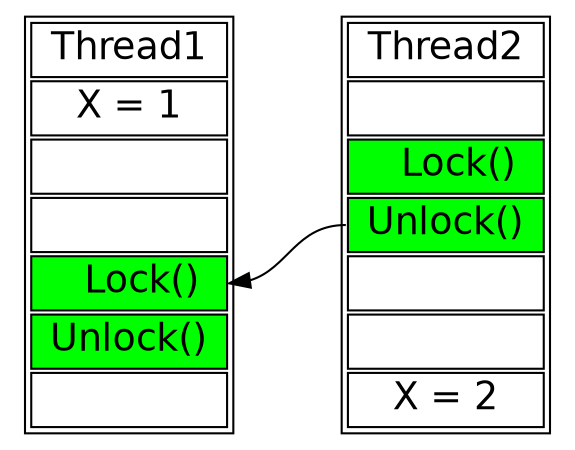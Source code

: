 digraph exa1 {
  rankdir="LR"
  node [shape=plaintext fontname="Helvetica" rankdir="LR" labeljust="r" fontsize=18 ];
   T1  [label=<<TABLE BGCOLOR="white">  
      <tr>  <td port="0"> Thread1 </td> </tr> 
      <tr>  <td> X = 1 </td> </tr> 
      <tr>  <td >   </td> </tr> 
      <tr>  <td >   </td> </tr> 
      <tr>  <td bgcolor="green" port="lock">   Lock() </td> </tr> 
      <tr>  <td bgcolor="green" port="unlock"> Unlock() </td> </tr> 
      <tr>  <td port="end">   </td> </tr> 
      </TABLE>>
    ]

   T2  [label=<<TABLE BGCOLOR="white">  
      <tr>  <td port="0"> Thread2 </td> </tr> 
      <tr>  <td >   </td> </tr> 
      <tr>  <td bgcolor="green" port="lock">   Lock() </td> </tr> 
      <tr>  <td bgcolor="green" port="unlock"> Unlock() </td> </tr> 
      <tr>  <td >   </td> </tr> 
      <tr>  <td >   </td> </tr> 
      <tr>  <td port="end"> X = 2 </td> </tr> 
      </TABLE>>
    ]




    T1:end -> T2:end [color="white" style="invis"];
    T1:0 -> T2:0 [color="white" style="invis"];
    T2:unlock -> T1:lock;
}
